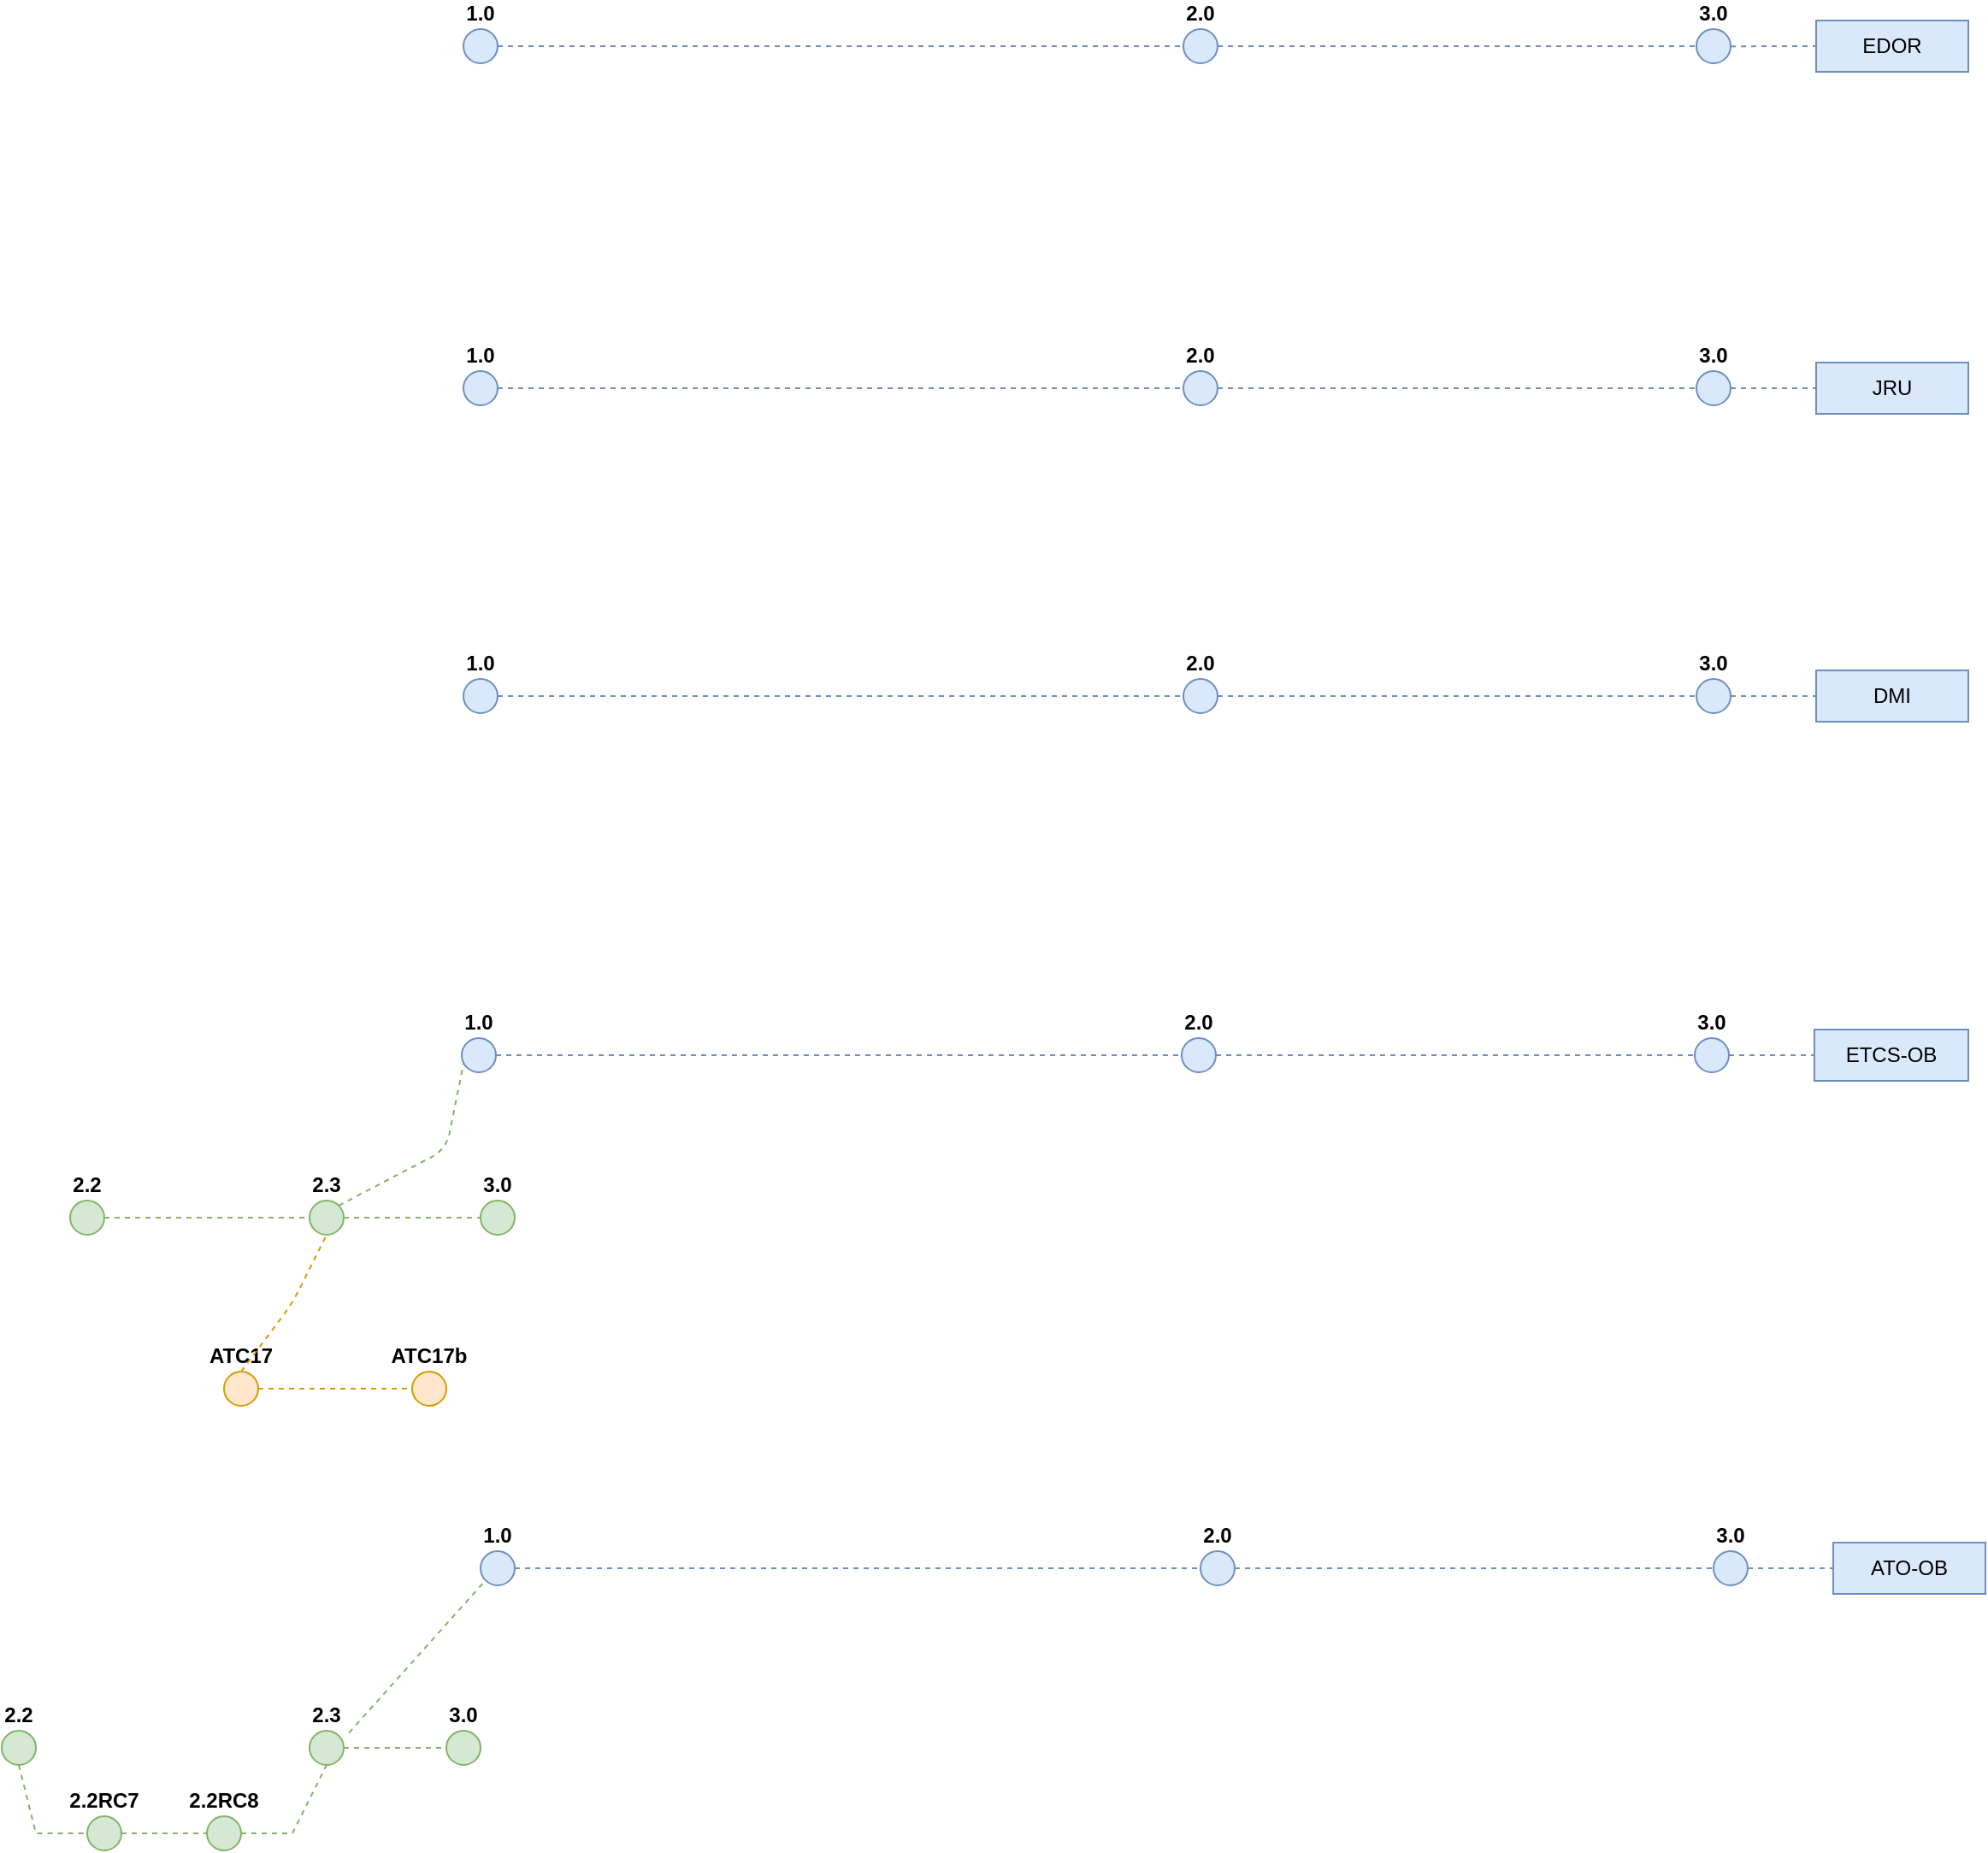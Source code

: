 <mxfile version="24.7.1" type="github">
  <diagram name="gitflow" id="YsHEfCWtMxy-4PZ75NSL">
    <mxGraphModel dx="2538" dy="2033" grid="1" gridSize="10" guides="1" tooltips="1" connect="1" arrows="1" fold="1" page="1" pageScale="1" pageWidth="850" pageHeight="1100" math="0" shadow="0">
      <root>
        <mxCell id="0" />
        <mxCell id="1" parent="0" />
        <mxCell id="qWxLDXMtbbsYDqkpyxWJ-5" value="" style="endArrow=none;dashed=1;html=1;fillColor=#dae8fc;strokeColor=#6c8ebf;rounded=0;" edge="1" parent="1" source="qWxLDXMtbbsYDqkpyxWJ-12" target="qWxLDXMtbbsYDqkpyxWJ-8">
          <mxGeometry width="50" height="50" relative="1" as="geometry">
            <mxPoint x="179" y="445" as="sourcePoint" />
            <mxPoint x="859" y="445" as="targetPoint" />
          </mxGeometry>
        </mxCell>
        <mxCell id="qWxLDXMtbbsYDqkpyxWJ-7" value="1.0" style="ellipse;whiteSpace=wrap;html=1;aspect=fixed;fillColor=#dae8fc;strokeColor=#6c8ebf;fontStyle=1;labelPosition=center;verticalLabelPosition=top;align=center;verticalAlign=bottom;" vertex="1" parent="1">
          <mxGeometry x="169" y="435" width="20" height="20" as="geometry" />
        </mxCell>
        <mxCell id="qWxLDXMtbbsYDqkpyxWJ-12" value="3.0" style="ellipse;whiteSpace=wrap;html=1;aspect=fixed;fillColor=#dae8fc;strokeColor=#6c8ebf;fontStyle=1;labelPosition=center;verticalLabelPosition=top;align=center;verticalAlign=bottom;" vertex="1" parent="1">
          <mxGeometry x="890" y="435" width="20" height="20" as="geometry" />
        </mxCell>
        <mxCell id="qWxLDXMtbbsYDqkpyxWJ-13" value="" style="endArrow=none;dashed=1;html=1;fillColor=#dae8fc;strokeColor=#6c8ebf;rounded=0;" edge="1" parent="1" source="qWxLDXMtbbsYDqkpyxWJ-30" target="qWxLDXMtbbsYDqkpyxWJ-12">
          <mxGeometry width="50" height="50" relative="1" as="geometry">
            <mxPoint x="189" y="445" as="sourcePoint" />
            <mxPoint x="839" y="445" as="targetPoint" />
          </mxGeometry>
        </mxCell>
        <mxCell id="qWxLDXMtbbsYDqkpyxWJ-30" value="2.0" style="ellipse;whiteSpace=wrap;html=1;aspect=fixed;fillColor=#dae8fc;strokeColor=#6c8ebf;fontStyle=1;labelPosition=center;verticalLabelPosition=top;align=center;verticalAlign=bottom;" vertex="1" parent="1">
          <mxGeometry x="590" y="435" width="20" height="20" as="geometry" />
        </mxCell>
        <mxCell id="qWxLDXMtbbsYDqkpyxWJ-31" value="" style="endArrow=none;dashed=1;html=1;fillColor=#dae8fc;strokeColor=#6c8ebf;rounded=0;" edge="1" parent="1" source="qWxLDXMtbbsYDqkpyxWJ-7" target="qWxLDXMtbbsYDqkpyxWJ-30">
          <mxGeometry width="50" height="50" relative="1" as="geometry">
            <mxPoint x="189.0" y="445" as="sourcePoint" />
            <mxPoint x="829" y="445" as="targetPoint" />
            <Array as="points" />
          </mxGeometry>
        </mxCell>
        <mxCell id="qWxLDXMtbbsYDqkpyxWJ-8" value="ETCS-OB" style="text;html=1;strokeColor=#6c8ebf;fillColor=#dae8fc;align=center;verticalAlign=middle;whiteSpace=wrap;rounded=0;container=1;" vertex="1" collapsed="1" parent="1">
          <mxGeometry x="960" y="430" width="90" height="30" as="geometry">
            <mxRectangle x="960" y="430" width="230" height="120" as="alternateBounds" />
          </mxGeometry>
        </mxCell>
        <mxCell id="qWxLDXMtbbsYDqkpyxWJ-103" value="EVC" style="text;html=1;strokeColor=#6c8ebf;fillColor=#dae8fc;align=center;verticalAlign=middle;whiteSpace=wrap;rounded=0;" vertex="1" parent="qWxLDXMtbbsYDqkpyxWJ-8">
          <mxGeometry x="29" y="10" width="50" height="30" as="geometry" />
        </mxCell>
        <mxCell id="qWxLDXMtbbsYDqkpyxWJ-104" value="RTM" style="text;html=1;strokeColor=#6c8ebf;fillColor=#dae8fc;align=center;verticalAlign=middle;whiteSpace=wrap;rounded=0;" vertex="1" parent="qWxLDXMtbbsYDqkpyxWJ-8">
          <mxGeometry x="90" y="10" width="50" height="30" as="geometry" />
        </mxCell>
        <mxCell id="qWxLDXMtbbsYDqkpyxWJ-105" value="BTM" style="text;html=1;strokeColor=#6c8ebf;fillColor=#dae8fc;align=center;verticalAlign=middle;whiteSpace=wrap;rounded=0;" vertex="1" parent="qWxLDXMtbbsYDqkpyxWJ-8">
          <mxGeometry x="149" y="10" width="50" height="30" as="geometry" />
        </mxCell>
        <mxCell id="qWxLDXMtbbsYDqkpyxWJ-111" value="AWIO" style="text;html=1;strokeColor=#6c8ebf;fillColor=#dae8fc;align=center;verticalAlign=middle;whiteSpace=wrap;rounded=0;" vertex="1" parent="qWxLDXMtbbsYDqkpyxWJ-8">
          <mxGeometry x="29" y="80" width="50" height="30" as="geometry" />
        </mxCell>
        <mxCell id="qWxLDXMtbbsYDqkpyxWJ-114" value="ATC17" parent="0" />
        <mxCell id="qWxLDXMtbbsYDqkpyxWJ-127" value="" style="endArrow=none;dashed=1;html=1;fillColor=#dae8fc;strokeColor=#6c8ebf;rounded=0;" edge="1" parent="qWxLDXMtbbsYDqkpyxWJ-114" source="qWxLDXMtbbsYDqkpyxWJ-129" target="qWxLDXMtbbsYDqkpyxWJ-133">
          <mxGeometry width="50" height="50" relative="1" as="geometry">
            <mxPoint x="180" y="235" as="sourcePoint" />
            <mxPoint x="860" y="235" as="targetPoint" />
          </mxGeometry>
        </mxCell>
        <mxCell id="qWxLDXMtbbsYDqkpyxWJ-128" value="1.0" style="ellipse;whiteSpace=wrap;html=1;aspect=fixed;fillColor=#dae8fc;strokeColor=#6c8ebf;fontStyle=1;labelPosition=center;verticalLabelPosition=top;align=center;verticalAlign=bottom;" vertex="1" parent="qWxLDXMtbbsYDqkpyxWJ-114">
          <mxGeometry x="170" y="225" width="20" height="20" as="geometry" />
        </mxCell>
        <mxCell id="qWxLDXMtbbsYDqkpyxWJ-129" value="3.0" style="ellipse;whiteSpace=wrap;html=1;aspect=fixed;fillColor=#dae8fc;strokeColor=#6c8ebf;fontStyle=1;labelPosition=center;verticalLabelPosition=top;align=center;verticalAlign=bottom;" vertex="1" parent="qWxLDXMtbbsYDqkpyxWJ-114">
          <mxGeometry x="891" y="225" width="20" height="20" as="geometry" />
        </mxCell>
        <mxCell id="qWxLDXMtbbsYDqkpyxWJ-130" value="" style="endArrow=none;dashed=1;html=1;fillColor=#dae8fc;strokeColor=#6c8ebf;rounded=0;" edge="1" parent="qWxLDXMtbbsYDqkpyxWJ-114" source="qWxLDXMtbbsYDqkpyxWJ-131" target="qWxLDXMtbbsYDqkpyxWJ-129">
          <mxGeometry width="50" height="50" relative="1" as="geometry">
            <mxPoint x="190" y="235" as="sourcePoint" />
            <mxPoint x="840" y="235" as="targetPoint" />
          </mxGeometry>
        </mxCell>
        <mxCell id="qWxLDXMtbbsYDqkpyxWJ-131" value="2.0" style="ellipse;whiteSpace=wrap;html=1;aspect=fixed;fillColor=#dae8fc;strokeColor=#6c8ebf;fontStyle=1;labelPosition=center;verticalLabelPosition=top;align=center;verticalAlign=bottom;" vertex="1" parent="qWxLDXMtbbsYDqkpyxWJ-114">
          <mxGeometry x="591" y="225" width="20" height="20" as="geometry" />
        </mxCell>
        <mxCell id="qWxLDXMtbbsYDqkpyxWJ-132" value="" style="endArrow=none;dashed=1;html=1;fillColor=#dae8fc;strokeColor=#6c8ebf;rounded=0;" edge="1" parent="qWxLDXMtbbsYDqkpyxWJ-114" source="qWxLDXMtbbsYDqkpyxWJ-128" target="qWxLDXMtbbsYDqkpyxWJ-131">
          <mxGeometry width="50" height="50" relative="1" as="geometry">
            <mxPoint x="190.0" y="235" as="sourcePoint" />
            <mxPoint x="830" y="235" as="targetPoint" />
            <Array as="points" />
          </mxGeometry>
        </mxCell>
        <mxCell id="qWxLDXMtbbsYDqkpyxWJ-133" value="DMI" style="text;html=1;strokeColor=#6c8ebf;fillColor=#dae8fc;align=center;verticalAlign=middle;whiteSpace=wrap;rounded=0;container=1;collapsible=0;" vertex="1" parent="qWxLDXMtbbsYDqkpyxWJ-114">
          <mxGeometry x="961" y="220" width="89" height="30" as="geometry">
            <mxRectangle x="961" y="610" width="90" height="30" as="alternateBounds" />
          </mxGeometry>
        </mxCell>
        <mxCell id="qWxLDXMtbbsYDqkpyxWJ-134" value="" style="endArrow=none;dashed=1;html=1;fillColor=#dae8fc;strokeColor=#6c8ebf;rounded=0;" edge="1" parent="qWxLDXMtbbsYDqkpyxWJ-114" source="qWxLDXMtbbsYDqkpyxWJ-136" target="qWxLDXMtbbsYDqkpyxWJ-140">
          <mxGeometry width="50" height="50" relative="1" as="geometry">
            <mxPoint x="180" y="55" as="sourcePoint" />
            <mxPoint x="860" y="55" as="targetPoint" />
          </mxGeometry>
        </mxCell>
        <mxCell id="qWxLDXMtbbsYDqkpyxWJ-135" value="1.0" style="ellipse;whiteSpace=wrap;html=1;aspect=fixed;fillColor=#dae8fc;strokeColor=#6c8ebf;fontStyle=1;labelPosition=center;verticalLabelPosition=top;align=center;verticalAlign=bottom;" vertex="1" parent="qWxLDXMtbbsYDqkpyxWJ-114">
          <mxGeometry x="170" y="45" width="20" height="20" as="geometry" />
        </mxCell>
        <mxCell id="qWxLDXMtbbsYDqkpyxWJ-136" value="3.0" style="ellipse;whiteSpace=wrap;html=1;aspect=fixed;fillColor=#dae8fc;strokeColor=#6c8ebf;fontStyle=1;labelPosition=center;verticalLabelPosition=top;align=center;verticalAlign=bottom;" vertex="1" parent="qWxLDXMtbbsYDqkpyxWJ-114">
          <mxGeometry x="891" y="45" width="20" height="20" as="geometry" />
        </mxCell>
        <mxCell id="qWxLDXMtbbsYDqkpyxWJ-137" value="" style="endArrow=none;dashed=1;html=1;fillColor=#dae8fc;strokeColor=#6c8ebf;rounded=0;" edge="1" parent="qWxLDXMtbbsYDqkpyxWJ-114" source="qWxLDXMtbbsYDqkpyxWJ-138" target="qWxLDXMtbbsYDqkpyxWJ-136">
          <mxGeometry width="50" height="50" relative="1" as="geometry">
            <mxPoint x="190" y="55" as="sourcePoint" />
            <mxPoint x="840" y="55" as="targetPoint" />
          </mxGeometry>
        </mxCell>
        <mxCell id="qWxLDXMtbbsYDqkpyxWJ-138" value="2.0" style="ellipse;whiteSpace=wrap;html=1;aspect=fixed;fillColor=#dae8fc;strokeColor=#6c8ebf;fontStyle=1;labelPosition=center;verticalLabelPosition=top;align=center;verticalAlign=bottom;" vertex="1" parent="qWxLDXMtbbsYDqkpyxWJ-114">
          <mxGeometry x="591" y="45" width="20" height="20" as="geometry" />
        </mxCell>
        <mxCell id="qWxLDXMtbbsYDqkpyxWJ-139" value="" style="endArrow=none;dashed=1;html=1;fillColor=#dae8fc;strokeColor=#6c8ebf;rounded=0;" edge="1" parent="qWxLDXMtbbsYDqkpyxWJ-114" source="qWxLDXMtbbsYDqkpyxWJ-135" target="qWxLDXMtbbsYDqkpyxWJ-138">
          <mxGeometry width="50" height="50" relative="1" as="geometry">
            <mxPoint x="190.0" y="55" as="sourcePoint" />
            <mxPoint x="830" y="55" as="targetPoint" />
            <Array as="points" />
          </mxGeometry>
        </mxCell>
        <mxCell id="qWxLDXMtbbsYDqkpyxWJ-140" value="JRU" style="text;html=1;strokeColor=#6c8ebf;fillColor=#dae8fc;align=center;verticalAlign=middle;whiteSpace=wrap;rounded=0;container=1;collapsible=0;" vertex="1" parent="qWxLDXMtbbsYDqkpyxWJ-114">
          <mxGeometry x="961" y="40" width="89" height="30" as="geometry">
            <mxRectangle x="961" y="610" width="90" height="30" as="alternateBounds" />
          </mxGeometry>
        </mxCell>
        <mxCell id="qWxLDXMtbbsYDqkpyxWJ-141" value="" style="endArrow=none;dashed=1;html=1;fillColor=#dae8fc;strokeColor=#6c8ebf;rounded=0;" edge="1" parent="qWxLDXMtbbsYDqkpyxWJ-114" source="qWxLDXMtbbsYDqkpyxWJ-143" target="qWxLDXMtbbsYDqkpyxWJ-147">
          <mxGeometry width="50" height="50" relative="1" as="geometry">
            <mxPoint x="180" y="-145" as="sourcePoint" />
            <mxPoint x="860" y="-145" as="targetPoint" />
          </mxGeometry>
        </mxCell>
        <mxCell id="qWxLDXMtbbsYDqkpyxWJ-142" value="1.0" style="ellipse;whiteSpace=wrap;html=1;aspect=fixed;fillColor=#dae8fc;strokeColor=#6c8ebf;fontStyle=1;labelPosition=center;verticalLabelPosition=top;align=center;verticalAlign=bottom;" vertex="1" parent="qWxLDXMtbbsYDqkpyxWJ-114">
          <mxGeometry x="170" y="-155" width="20" height="20" as="geometry" />
        </mxCell>
        <mxCell id="qWxLDXMtbbsYDqkpyxWJ-143" value="3.0" style="ellipse;whiteSpace=wrap;html=1;aspect=fixed;fillColor=#dae8fc;strokeColor=#6c8ebf;fontStyle=1;labelPosition=center;verticalLabelPosition=top;align=center;verticalAlign=bottom;" vertex="1" parent="qWxLDXMtbbsYDqkpyxWJ-114">
          <mxGeometry x="891" y="-155" width="20" height="20" as="geometry" />
        </mxCell>
        <mxCell id="qWxLDXMtbbsYDqkpyxWJ-144" value="" style="endArrow=none;dashed=1;html=1;fillColor=#dae8fc;strokeColor=#6c8ebf;rounded=0;" edge="1" parent="qWxLDXMtbbsYDqkpyxWJ-114" source="qWxLDXMtbbsYDqkpyxWJ-145" target="qWxLDXMtbbsYDqkpyxWJ-143">
          <mxGeometry width="50" height="50" relative="1" as="geometry">
            <mxPoint x="190" y="-145" as="sourcePoint" />
            <mxPoint x="840" y="-145" as="targetPoint" />
          </mxGeometry>
        </mxCell>
        <mxCell id="qWxLDXMtbbsYDqkpyxWJ-145" value="2.0" style="ellipse;whiteSpace=wrap;html=1;aspect=fixed;fillColor=#dae8fc;strokeColor=#6c8ebf;fontStyle=1;labelPosition=center;verticalLabelPosition=top;align=center;verticalAlign=bottom;" vertex="1" parent="qWxLDXMtbbsYDqkpyxWJ-114">
          <mxGeometry x="591" y="-155" width="20" height="20" as="geometry" />
        </mxCell>
        <mxCell id="qWxLDXMtbbsYDqkpyxWJ-146" value="" style="endArrow=none;dashed=1;html=1;fillColor=#dae8fc;strokeColor=#6c8ebf;rounded=0;" edge="1" parent="qWxLDXMtbbsYDqkpyxWJ-114" source="qWxLDXMtbbsYDqkpyxWJ-142" target="qWxLDXMtbbsYDqkpyxWJ-145">
          <mxGeometry width="50" height="50" relative="1" as="geometry">
            <mxPoint x="190.0" y="-145" as="sourcePoint" />
            <mxPoint x="830" y="-145" as="targetPoint" />
            <Array as="points" />
          </mxGeometry>
        </mxCell>
        <mxCell id="qWxLDXMtbbsYDqkpyxWJ-147" value="EDOR" style="text;html=1;strokeColor=#6c8ebf;fillColor=#dae8fc;align=center;verticalAlign=middle;whiteSpace=wrap;rounded=0;container=1;collapsible=0;" vertex="1" parent="qWxLDXMtbbsYDqkpyxWJ-114">
          <mxGeometry x="961" y="-160" width="89" height="30" as="geometry">
            <mxRectangle x="961" y="610" width="90" height="30" as="alternateBounds" />
          </mxGeometry>
        </mxCell>
        <mxCell id="qWxLDXMtbbsYDqkpyxWJ-169" value="2.3" style="ellipse;whiteSpace=wrap;html=1;aspect=fixed;fillColor=#d5e8d4;strokeColor=#82b366;fontStyle=1;labelPosition=center;verticalLabelPosition=top;align=center;verticalAlign=bottom;" vertex="1" parent="qWxLDXMtbbsYDqkpyxWJ-114">
          <mxGeometry x="80" y="530" width="20" height="20" as="geometry" />
        </mxCell>
        <mxCell id="qWxLDXMtbbsYDqkpyxWJ-173" value="3.0" style="ellipse;whiteSpace=wrap;html=1;aspect=fixed;fillColor=#d5e8d4;strokeColor=#82b366;fontStyle=1;labelPosition=center;verticalLabelPosition=top;align=center;verticalAlign=bottom;" vertex="1" parent="qWxLDXMtbbsYDqkpyxWJ-114">
          <mxGeometry x="180" y="530" width="20" height="20" as="geometry" />
        </mxCell>
        <mxCell id="qWxLDXMtbbsYDqkpyxWJ-174" value="" style="endArrow=none;dashed=1;html=1;fillColor=#d5e8d4;strokeColor=#82b366;rounded=0;startFillColor=#33FF33;exitX=1;exitY=0.5;exitDx=0;exitDy=0;entryX=0;entryY=0.5;entryDx=0;entryDy=0;orthogonalLoop=0;" edge="1" parent="qWxLDXMtbbsYDqkpyxWJ-114" source="qWxLDXMtbbsYDqkpyxWJ-169" target="qWxLDXMtbbsYDqkpyxWJ-173">
          <mxGeometry width="50" height="50" relative="1" as="geometry">
            <mxPoint y="600" as="sourcePoint" />
            <mxPoint x="50" y="600" as="targetPoint" />
            <Array as="points" />
          </mxGeometry>
        </mxCell>
        <mxCell id="qWxLDXMtbbsYDqkpyxWJ-177" value="" style="endArrow=none;dashed=1;html=1;fillColor=#d5e8d4;strokeColor=#82b366;rounded=0;startFillColor=#33FF33;entryX=0;entryY=0.5;entryDx=0;entryDy=0;orthogonalLoop=0;" edge="1" parent="qWxLDXMtbbsYDqkpyxWJ-114" source="qWxLDXMtbbsYDqkpyxWJ-170" target="qWxLDXMtbbsYDqkpyxWJ-169">
          <mxGeometry width="50" height="50" relative="1" as="geometry">
            <mxPoint x="-60" y="540" as="sourcePoint" />
            <mxPoint x="-30" y="590" as="targetPoint" />
            <Array as="points" />
          </mxGeometry>
        </mxCell>
        <mxCell id="qWxLDXMtbbsYDqkpyxWJ-178" value="" style="endArrow=none;dashed=1;html=1;fillColor=#d5e8d4;strokeColor=#82b366;rounded=0;startFillColor=#33FF33;entryX=0;entryY=0.5;entryDx=0;entryDy=0;orthogonalLoop=0;" edge="1" parent="qWxLDXMtbbsYDqkpyxWJ-114" target="qWxLDXMtbbsYDqkpyxWJ-170">
          <mxGeometry width="50" height="50" relative="1" as="geometry">
            <mxPoint x="-60" y="540" as="sourcePoint" />
            <mxPoint x="130" y="540" as="targetPoint" />
            <Array as="points" />
          </mxGeometry>
        </mxCell>
        <mxCell id="qWxLDXMtbbsYDqkpyxWJ-170" value="2.2" style="ellipse;whiteSpace=wrap;html=1;aspect=fixed;fillColor=#d5e8d4;strokeColor=#82b366;fontStyle=1;labelPosition=center;verticalLabelPosition=top;align=center;verticalAlign=bottom;" vertex="1" parent="qWxLDXMtbbsYDqkpyxWJ-114">
          <mxGeometry x="-60" y="530" width="20" height="20" as="geometry" />
        </mxCell>
        <mxCell id="qWxLDXMtbbsYDqkpyxWJ-181" value="ATC17" style="ellipse;whiteSpace=wrap;html=1;aspect=fixed;fillColor=#ffe6cc;strokeColor=#d79b00;fontStyle=1;labelPosition=center;verticalLabelPosition=top;align=center;verticalAlign=bottom;" vertex="1" parent="qWxLDXMtbbsYDqkpyxWJ-114">
          <mxGeometry x="30" y="630" width="20" height="20" as="geometry" />
        </mxCell>
        <mxCell id="qWxLDXMtbbsYDqkpyxWJ-186" value="" style="endArrow=none;dashed=1;html=1;fillColor=#d5e8d4;strokeColor=#82b366;rounded=0;startFillColor=#33FF33;exitX=1.156;exitY=0.058;exitDx=0;exitDy=0;entryX=0;entryY=1;entryDx=0;entryDy=0;orthogonalLoop=0;exitPerimeter=0;" edge="1" parent="qWxLDXMtbbsYDqkpyxWJ-114" source="qWxLDXMtbbsYDqkpyxWJ-150" target="qWxLDXMtbbsYDqkpyxWJ-117">
          <mxGeometry width="50" height="50" relative="1" as="geometry">
            <mxPoint x="110" y="860" as="sourcePoint" />
            <mxPoint x="170" y="860" as="targetPoint" />
            <Array as="points" />
          </mxGeometry>
        </mxCell>
        <mxCell id="qWxLDXMtbbsYDqkpyxWJ-187" value="" style="endArrow=none;dashed=1;html=1;fillColor=#d5e8d4;strokeColor=#82b366;rounded=1;startFillColor=#33FF33;exitX=1;exitY=0;exitDx=0;exitDy=0;entryX=0;entryY=1;entryDx=0;entryDy=0;orthogonalLoop=0;curved=0;" edge="1" parent="qWxLDXMtbbsYDqkpyxWJ-114" source="qWxLDXMtbbsYDqkpyxWJ-169">
          <mxGeometry width="50" height="50" relative="1" as="geometry">
            <mxPoint x="90" y="539" as="sourcePoint" />
            <mxPoint x="170" y="450" as="targetPoint" />
            <Array as="points">
              <mxPoint x="160" y="500" />
            </Array>
          </mxGeometry>
        </mxCell>
        <mxCell id="qWxLDXMtbbsYDqkpyxWJ-188" value="" style="endArrow=none;dashed=1;html=1;fillColor=#ffe6cc;strokeColor=#d79b00;rounded=1;startFillColor=#33FF33;exitX=0.5;exitY=0;exitDx=0;exitDy=0;entryX=0.5;entryY=1;entryDx=0;entryDy=0;orthogonalLoop=0;curved=0;" edge="1" parent="qWxLDXMtbbsYDqkpyxWJ-114" source="qWxLDXMtbbsYDqkpyxWJ-181" target="qWxLDXMtbbsYDqkpyxWJ-169">
          <mxGeometry width="50" height="50" relative="1" as="geometry">
            <mxPoint x="110" y="550" as="sourcePoint" />
            <mxPoint x="190" y="550" as="targetPoint" />
            <Array as="points">
              <mxPoint x="70" y="590" />
            </Array>
          </mxGeometry>
        </mxCell>
        <mxCell id="qWxLDXMtbbsYDqkpyxWJ-189" value="ATC17b" style="ellipse;whiteSpace=wrap;html=1;aspect=fixed;fillColor=#ffe6cc;strokeColor=#d79b00;fontStyle=1;labelPosition=center;verticalLabelPosition=top;align=center;verticalAlign=bottom;" vertex="1" parent="qWxLDXMtbbsYDqkpyxWJ-114">
          <mxGeometry x="140" y="630" width="20" height="20" as="geometry" />
        </mxCell>
        <mxCell id="qWxLDXMtbbsYDqkpyxWJ-190" value="" style="endArrow=none;dashed=1;html=1;fillColor=#ffe6cc;strokeColor=#d79b00;rounded=0;startFillColor=#33FF33;entryX=0;entryY=0.5;entryDx=0;entryDy=0;orthogonalLoop=0;exitX=1;exitY=0.5;exitDx=0;exitDy=0;" edge="1" parent="qWxLDXMtbbsYDqkpyxWJ-114" source="qWxLDXMtbbsYDqkpyxWJ-181" target="qWxLDXMtbbsYDqkpyxWJ-189">
          <mxGeometry width="50" height="50" relative="1" as="geometry">
            <mxPoint x="60" y="640" as="sourcePoint" />
            <mxPoint x="100" y="560" as="targetPoint" />
            <Array as="points" />
          </mxGeometry>
        </mxCell>
        <mxCell id="qWxLDXMtbbsYDqkpyxWJ-113" value="QNGR" parent="0" />
        <mxCell id="qWxLDXMtbbsYDqkpyxWJ-149" value="2.2RC8" style="ellipse;whiteSpace=wrap;html=1;aspect=fixed;fillColor=#d5e8d4;strokeColor=#82b366;fontStyle=1;labelPosition=center;verticalLabelPosition=top;align=center;verticalAlign=bottom;" vertex="1" parent="qWxLDXMtbbsYDqkpyxWJ-113">
          <mxGeometry x="20" y="890" width="20" height="20" as="geometry" />
        </mxCell>
        <mxCell id="qWxLDXMtbbsYDqkpyxWJ-150" value="2.3" style="ellipse;whiteSpace=wrap;html=1;aspect=fixed;fillColor=#d5e8d4;strokeColor=#82b366;fontStyle=1;labelPosition=center;verticalLabelPosition=top;align=center;verticalAlign=bottom;" vertex="1" parent="qWxLDXMtbbsYDqkpyxWJ-113">
          <mxGeometry x="80" y="840" width="20" height="20" as="geometry" />
        </mxCell>
        <mxCell id="qWxLDXMtbbsYDqkpyxWJ-152" value="2.2" style="ellipse;whiteSpace=wrap;html=1;aspect=fixed;fillColor=#d5e8d4;strokeColor=#82b366;fontStyle=1;labelPosition=center;verticalLabelPosition=top;align=center;verticalAlign=bottom;" vertex="1" parent="qWxLDXMtbbsYDqkpyxWJ-113">
          <mxGeometry x="-100" y="840" width="20" height="20" as="geometry" />
        </mxCell>
        <mxCell id="qWxLDXMtbbsYDqkpyxWJ-153" value="" style="endArrow=none;dashed=1;html=1;fillColor=#d5e8d4;strokeColor=#82b366;rounded=0;startFillColor=#33FF33;exitX=1;exitY=0.5;exitDx=0;exitDy=0;entryX=0;entryY=0.5;entryDx=0;entryDy=0;orthogonalLoop=0;" edge="1" parent="qWxLDXMtbbsYDqkpyxWJ-113" source="qWxLDXMtbbsYDqkpyxWJ-148" target="qWxLDXMtbbsYDqkpyxWJ-149">
          <mxGeometry width="50" height="50" relative="1" as="geometry">
            <mxPoint x="-80" y="870" as="sourcePoint" />
            <mxPoint x="-40" y="910" as="targetPoint" />
            <Array as="points" />
          </mxGeometry>
        </mxCell>
        <mxCell id="qWxLDXMtbbsYDqkpyxWJ-154" value="" style="endArrow=none;dashed=1;html=1;fillColor=#d5e8d4;strokeColor=#82b366;rounded=0;startFillColor=#33FF33;exitX=1;exitY=0.5;exitDx=0;exitDy=0;entryX=0.5;entryY=1;entryDx=0;entryDy=0;orthogonalLoop=0;" edge="1" parent="qWxLDXMtbbsYDqkpyxWJ-113" source="qWxLDXMtbbsYDqkpyxWJ-149" target="qWxLDXMtbbsYDqkpyxWJ-150">
          <mxGeometry width="50" height="50" relative="1" as="geometry">
            <mxPoint x="-20" y="910" as="sourcePoint" />
            <mxPoint x="20" y="910" as="targetPoint" />
            <Array as="points">
              <mxPoint x="70" y="900" />
            </Array>
          </mxGeometry>
        </mxCell>
        <mxCell id="qWxLDXMtbbsYDqkpyxWJ-155" value="3.0" style="ellipse;whiteSpace=wrap;html=1;aspect=fixed;fillColor=#d5e8d4;strokeColor=#82b366;fontStyle=1;labelPosition=center;verticalLabelPosition=top;align=center;verticalAlign=bottom;" vertex="1" parent="qWxLDXMtbbsYDqkpyxWJ-113">
          <mxGeometry x="160" y="840" width="20" height="20" as="geometry" />
        </mxCell>
        <mxCell id="qWxLDXMtbbsYDqkpyxWJ-156" value="" style="endArrow=none;dashed=1;html=1;fillColor=#d5e8d4;strokeColor=#82b366;rounded=0;startFillColor=#33FF33;exitX=1;exitY=0.5;exitDx=0;exitDy=0;entryX=0;entryY=0.5;entryDx=0;entryDy=0;orthogonalLoop=0;" edge="1" parent="qWxLDXMtbbsYDqkpyxWJ-113" source="qWxLDXMtbbsYDqkpyxWJ-150" target="qWxLDXMtbbsYDqkpyxWJ-155">
          <mxGeometry width="50" height="50" relative="1" as="geometry">
            <mxPoint x="-20" y="910" as="sourcePoint" />
            <mxPoint x="30" y="910" as="targetPoint" />
            <Array as="points" />
          </mxGeometry>
        </mxCell>
        <mxCell id="qWxLDXMtbbsYDqkpyxWJ-148" value="2.2RC7" style="ellipse;whiteSpace=wrap;html=1;aspect=fixed;fillColor=#d5e8d4;strokeColor=#82b366;fontStyle=1;labelPosition=center;verticalLabelPosition=top;align=center;verticalAlign=bottom;" vertex="1" parent="qWxLDXMtbbsYDqkpyxWJ-113">
          <mxGeometry x="-50" y="890" width="20" height="20" as="geometry" />
        </mxCell>
        <mxCell id="qWxLDXMtbbsYDqkpyxWJ-151" value="" style="endArrow=none;dashed=1;html=1;fillColor=#d5e8d4;strokeColor=#82b366;rounded=0;startFillColor=#33FF33;exitX=0.5;exitY=1;exitDx=0;exitDy=0;entryX=0;entryY=0.5;entryDx=0;entryDy=0;orthogonalLoop=0;" edge="1" parent="qWxLDXMtbbsYDqkpyxWJ-113" source="qWxLDXMtbbsYDqkpyxWJ-152" target="qWxLDXMtbbsYDqkpyxWJ-148">
          <mxGeometry width="50" height="50" relative="1" as="geometry">
            <mxPoint x="-110" y="870" as="sourcePoint" />
            <mxPoint x="291" y="870" as="targetPoint" />
            <Array as="points">
              <mxPoint x="-80" y="900" />
            </Array>
          </mxGeometry>
        </mxCell>
        <mxCell id="qWxLDXMtbbsYDqkpyxWJ-112" value="QTMP" parent="0" />
        <mxCell id="qWxLDXMtbbsYDqkpyxWJ-116" value="" style="endArrow=none;dashed=1;html=1;fillColor=#dae8fc;strokeColor=#6c8ebf;rounded=0;" edge="1" parent="qWxLDXMtbbsYDqkpyxWJ-112" source="qWxLDXMtbbsYDqkpyxWJ-118" target="qWxLDXMtbbsYDqkpyxWJ-122">
          <mxGeometry width="50" height="50" relative="1" as="geometry">
            <mxPoint x="190" y="745" as="sourcePoint" />
            <mxPoint x="870" y="745" as="targetPoint" />
          </mxGeometry>
        </mxCell>
        <object label="1.0" Scope="First Client Demo" id="qWxLDXMtbbsYDqkpyxWJ-117">
          <mxCell style="ellipse;whiteSpace=wrap;html=1;aspect=fixed;fillColor=#dae8fc;strokeColor=#6c8ebf;fontStyle=1;labelPosition=center;verticalLabelPosition=top;align=center;verticalAlign=bottom;" vertex="1" parent="qWxLDXMtbbsYDqkpyxWJ-112">
            <mxGeometry x="180" y="735" width="20" height="20" as="geometry" />
          </mxCell>
        </object>
        <mxCell id="qWxLDXMtbbsYDqkpyxWJ-118" value="3.0" style="ellipse;whiteSpace=wrap;html=1;aspect=fixed;fillColor=#dae8fc;strokeColor=#6c8ebf;fontStyle=1;labelPosition=center;verticalLabelPosition=top;align=center;verticalAlign=bottom;" vertex="1" parent="qWxLDXMtbbsYDqkpyxWJ-112">
          <mxGeometry x="901" y="735" width="20" height="20" as="geometry" />
        </mxCell>
        <mxCell id="qWxLDXMtbbsYDqkpyxWJ-119" value="" style="endArrow=none;dashed=1;html=1;fillColor=#dae8fc;strokeColor=#6c8ebf;rounded=0;" edge="1" parent="qWxLDXMtbbsYDqkpyxWJ-112" source="qWxLDXMtbbsYDqkpyxWJ-120" target="qWxLDXMtbbsYDqkpyxWJ-118">
          <mxGeometry width="50" height="50" relative="1" as="geometry">
            <mxPoint x="200" y="745" as="sourcePoint" />
            <mxPoint x="850" y="745" as="targetPoint" />
          </mxGeometry>
        </mxCell>
        <mxCell id="qWxLDXMtbbsYDqkpyxWJ-120" value="2.0" style="ellipse;whiteSpace=wrap;html=1;aspect=fixed;fillColor=#dae8fc;strokeColor=#6c8ebf;fontStyle=1;labelPosition=center;verticalLabelPosition=top;align=center;verticalAlign=bottom;" vertex="1" parent="qWxLDXMtbbsYDqkpyxWJ-112">
          <mxGeometry x="601" y="735" width="20" height="20" as="geometry" />
        </mxCell>
        <mxCell id="qWxLDXMtbbsYDqkpyxWJ-121" value="" style="endArrow=none;dashed=1;html=1;fillColor=#dae8fc;strokeColor=#6c8ebf;rounded=0;" edge="1" parent="qWxLDXMtbbsYDqkpyxWJ-112" source="qWxLDXMtbbsYDqkpyxWJ-117" target="qWxLDXMtbbsYDqkpyxWJ-120">
          <mxGeometry width="50" height="50" relative="1" as="geometry">
            <mxPoint x="200.0" y="745" as="sourcePoint" />
            <mxPoint x="840" y="745" as="targetPoint" />
            <Array as="points" />
          </mxGeometry>
        </mxCell>
        <mxCell id="qWxLDXMtbbsYDqkpyxWJ-122" value="ATO-OB" style="text;html=1;strokeColor=#6c8ebf;fillColor=#dae8fc;align=center;verticalAlign=middle;whiteSpace=wrap;rounded=0;container=1;collapsible=0;" vertex="1" parent="qWxLDXMtbbsYDqkpyxWJ-112">
          <mxGeometry x="971" y="730" width="89" height="30" as="geometry">
            <mxRectangle x="961" y="610" width="90" height="30" as="alternateBounds" />
          </mxGeometry>
        </mxCell>
      </root>
    </mxGraphModel>
  </diagram>
</mxfile>
